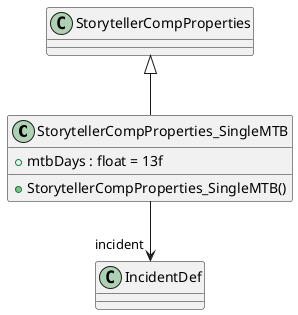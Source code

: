 @startuml
class StorytellerCompProperties_SingleMTB {
    + mtbDays : float = 13f
    + StorytellerCompProperties_SingleMTB()
}
StorytellerCompProperties <|-- StorytellerCompProperties_SingleMTB
StorytellerCompProperties_SingleMTB --> "incident" IncidentDef
@enduml
